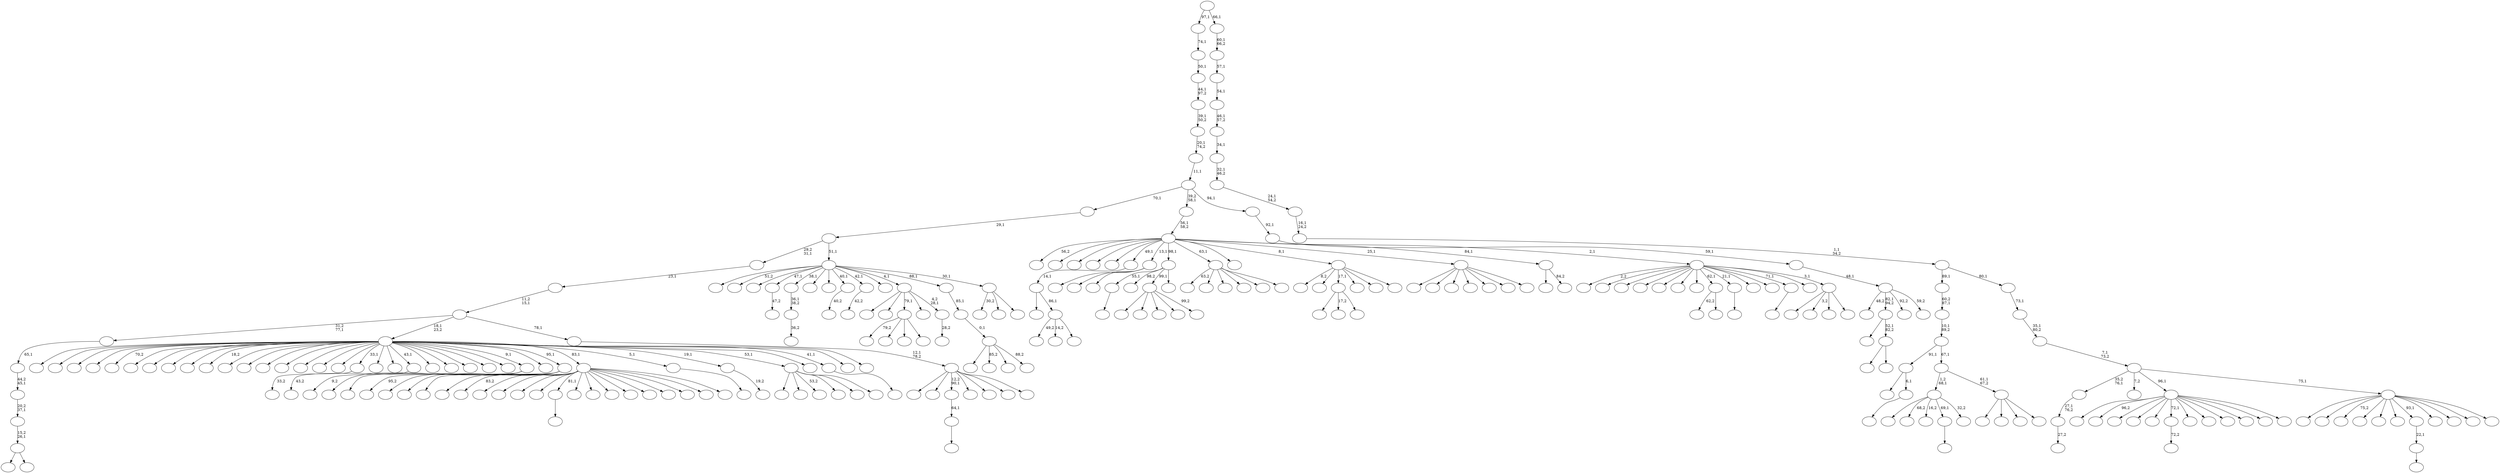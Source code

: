 digraph T {
	300 [label=""]
	299 [label=""]
	298 [label=""]
	297 [label=""]
	296 [label=""]
	295 [label=""]
	294 [label=""]
	293 [label=""]
	292 [label=""]
	291 [label=""]
	290 [label=""]
	289 [label=""]
	288 [label=""]
	287 [label=""]
	286 [label=""]
	285 [label=""]
	284 [label=""]
	283 [label=""]
	282 [label=""]
	281 [label=""]
	280 [label=""]
	279 [label=""]
	278 [label=""]
	277 [label=""]
	276 [label=""]
	275 [label=""]
	274 [label=""]
	273 [label=""]
	272 [label=""]
	271 [label=""]
	270 [label=""]
	269 [label=""]
	268 [label=""]
	267 [label=""]
	266 [label=""]
	265 [label=""]
	264 [label=""]
	263 [label=""]
	262 [label=""]
	261 [label=""]
	260 [label=""]
	259 [label=""]
	258 [label=""]
	257 [label=""]
	256 [label=""]
	255 [label=""]
	254 [label=""]
	253 [label=""]
	252 [label=""]
	251 [label=""]
	250 [label=""]
	249 [label=""]
	248 [label=""]
	247 [label=""]
	246 [label=""]
	245 [label=""]
	244 [label=""]
	243 [label=""]
	242 [label=""]
	241 [label=""]
	240 [label=""]
	239 [label=""]
	238 [label=""]
	237 [label=""]
	236 [label=""]
	235 [label=""]
	234 [label=""]
	233 [label=""]
	232 [label=""]
	231 [label=""]
	230 [label=""]
	229 [label=""]
	228 [label=""]
	227 [label=""]
	226 [label=""]
	225 [label=""]
	224 [label=""]
	223 [label=""]
	222 [label=""]
	221 [label=""]
	220 [label=""]
	219 [label=""]
	218 [label=""]
	217 [label=""]
	216 [label=""]
	215 [label=""]
	214 [label=""]
	213 [label=""]
	212 [label=""]
	211 [label=""]
	210 [label=""]
	209 [label=""]
	208 [label=""]
	207 [label=""]
	206 [label=""]
	205 [label=""]
	204 [label=""]
	203 [label=""]
	202 [label=""]
	201 [label=""]
	200 [label=""]
	199 [label=""]
	198 [label=""]
	197 [label=""]
	196 [label=""]
	195 [label=""]
	194 [label=""]
	193 [label=""]
	192 [label=""]
	191 [label=""]
	190 [label=""]
	189 [label=""]
	188 [label=""]
	187 [label=""]
	186 [label=""]
	185 [label=""]
	184 [label=""]
	183 [label=""]
	182 [label=""]
	181 [label=""]
	180 [label=""]
	179 [label=""]
	178 [label=""]
	177 [label=""]
	176 [label=""]
	175 [label=""]
	174 [label=""]
	173 [label=""]
	172 [label=""]
	171 [label=""]
	170 [label=""]
	169 [label=""]
	168 [label=""]
	167 [label=""]
	166 [label=""]
	165 [label=""]
	164 [label=""]
	163 [label=""]
	162 [label=""]
	161 [label=""]
	160 [label=""]
	159 [label=""]
	158 [label=""]
	157 [label=""]
	156 [label=""]
	155 [label=""]
	154 [label=""]
	153 [label=""]
	152 [label=""]
	151 [label=""]
	150 [label=""]
	149 [label=""]
	148 [label=""]
	147 [label=""]
	146 [label=""]
	145 [label=""]
	144 [label=""]
	143 [label=""]
	142 [label=""]
	141 [label=""]
	140 [label=""]
	139 [label=""]
	138 [label=""]
	137 [label=""]
	136 [label=""]
	135 [label=""]
	134 [label=""]
	133 [label=""]
	132 [label=""]
	131 [label=""]
	130 [label=""]
	129 [label=""]
	128 [label=""]
	127 [label=""]
	126 [label=""]
	125 [label=""]
	124 [label=""]
	123 [label=""]
	122 [label=""]
	121 [label=""]
	120 [label=""]
	119 [label=""]
	118 [label=""]
	117 [label=""]
	116 [label=""]
	115 [label=""]
	114 [label=""]
	113 [label=""]
	112 [label=""]
	111 [label=""]
	110 [label=""]
	109 [label=""]
	108 [label=""]
	107 [label=""]
	106 [label=""]
	105 [label=""]
	104 [label=""]
	103 [label=""]
	102 [label=""]
	101 [label=""]
	100 [label=""]
	99 [label=""]
	98 [label=""]
	97 [label=""]
	96 [label=""]
	95 [label=""]
	94 [label=""]
	93 [label=""]
	92 [label=""]
	91 [label=""]
	90 [label=""]
	89 [label=""]
	88 [label=""]
	87 [label=""]
	86 [label=""]
	85 [label=""]
	84 [label=""]
	83 [label=""]
	82 [label=""]
	81 [label=""]
	80 [label=""]
	79 [label=""]
	78 [label=""]
	77 [label=""]
	76 [label=""]
	75 [label=""]
	74 [label=""]
	73 [label=""]
	72 [label=""]
	71 [label=""]
	70 [label=""]
	69 [label=""]
	68 [label=""]
	67 [label=""]
	66 [label=""]
	65 [label=""]
	64 [label=""]
	63 [label=""]
	62 [label=""]
	61 [label=""]
	60 [label=""]
	59 [label=""]
	58 [label=""]
	57 [label=""]
	56 [label=""]
	55 [label=""]
	54 [label=""]
	53 [label=""]
	52 [label=""]
	51 [label=""]
	50 [label=""]
	49 [label=""]
	48 [label=""]
	47 [label=""]
	46 [label=""]
	45 [label=""]
	44 [label=""]
	43 [label=""]
	42 [label=""]
	41 [label=""]
	40 [label=""]
	39 [label=""]
	38 [label=""]
	37 [label=""]
	36 [label=""]
	35 [label=""]
	34 [label=""]
	33 [label=""]
	32 [label=""]
	31 [label=""]
	30 [label=""]
	29 [label=""]
	28 [label=""]
	27 [label=""]
	26 [label=""]
	25 [label=""]
	24 [label=""]
	23 [label=""]
	22 [label=""]
	21 [label=""]
	20 [label=""]
	19 [label=""]
	18 [label=""]
	17 [label=""]
	16 [label=""]
	15 [label=""]
	14 [label=""]
	13 [label=""]
	12 [label=""]
	11 [label=""]
	10 [label=""]
	9 [label=""]
	8 [label=""]
	7 [label=""]
	6 [label=""]
	5 [label=""]
	4 [label=""]
	3 [label=""]
	2 [label=""]
	1 [label=""]
	0 [label=""]
	293 -> 294 [label=""]
	280 -> 281 [label="27,2"]
	279 -> 280 [label="27,1\n76,2"]
	245 -> 246 [label="47,2"]
	243 -> 284 [label=""]
	243 -> 244 [label=""]
	242 -> 243 [label="15,2\n26,1"]
	241 -> 242 [label="20,2\n37,1"]
	240 -> 241 [label="44,2\n45,1"]
	239 -> 240 [label="65,1"]
	235 -> 236 [label="72,2"]
	230 -> 231 [label="36,2"]
	229 -> 230 [label="36,1\n38,2"]
	216 -> 217 [label=""]
	215 -> 270 [label=""]
	215 -> 216 [label="6,1"]
	213 -> 214 [label=""]
	212 -> 213 [label="22,1"]
	188 -> 292 [label="49,2"]
	188 -> 223 [label="14,2"]
	188 -> 189 [label=""]
	187 -> 275 [label=""]
	187 -> 188 [label="86,1"]
	186 -> 187 [label="14,1"]
	184 -> 185 [label=""]
	177 -> 178 [label="33,2"]
	174 -> 175 [label=""]
	173 -> 174 [label="64,1"]
	163 -> 274 [label=""]
	163 -> 196 [label="17,2"]
	163 -> 164 [label=""]
	158 -> 221 [label=""]
	158 -> 220 [label=""]
	158 -> 159 [label=""]
	155 -> 156 [label="43,2"]
	146 -> 147 [label="40,2"]
	144 -> 282 [label=""]
	144 -> 204 [label=""]
	144 -> 169 [label=""]
	144 -> 149 [label=""]
	144 -> 145 [label="99,2"]
	142 -> 192 [label=""]
	142 -> 143 [label=""]
	141 -> 201 [label=""]
	141 -> 142 [label="52,1\n82,2"]
	136 -> 137 [label="42,2"]
	133 -> 200 [label="62,2"]
	133 -> 134 [label=""]
	119 -> 293 [label="55,1"]
	119 -> 211 [label="98,2"]
	119 -> 144 [label="99,1"]
	119 -> 120 [label=""]
	115 -> 286 [label="9,2"]
	115 -> 182 [label=""]
	115 -> 116 [label=""]
	110 -> 247 [label="63,2"]
	110 -> 232 [label=""]
	110 -> 207 [label=""]
	110 -> 183 [label=""]
	110 -> 139 [label=""]
	110 -> 111 [label=""]
	107 -> 108 [label=""]
	105 -> 296 [label="79,2"]
	105 -> 176 [label=""]
	105 -> 161 [label=""]
	105 -> 106 [label=""]
	98 -> 272 [label="95,2"]
	98 -> 179 [label=""]
	98 -> 162 [label=""]
	98 -> 99 [label=""]
	93 -> 288 [label=""]
	93 -> 285 [label="83,2"]
	93 -> 277 [label=""]
	93 -> 253 [label=""]
	93 -> 238 [label=""]
	93 -> 218 [label=""]
	93 -> 184 [label="81,1"]
	93 -> 180 [label=""]
	93 -> 166 [label=""]
	93 -> 165 [label=""]
	93 -> 154 [label=""]
	93 -> 129 [label=""]
	93 -> 109 [label=""]
	93 -> 96 [label=""]
	93 -> 95 [label=""]
	93 -> 94 [label=""]
	91 -> 92 [label=""]
	88 -> 89 [label="19,2"]
	84 -> 291 [label=""]
	84 -> 262 [label=""]
	84 -> 248 [label="53,2"]
	84 -> 205 [label=""]
	84 -> 152 [label=""]
	84 -> 85 [label=""]
	79 -> 80 [label=""]
	77 -> 78 [label=""]
	75 -> 297 [label=""]
	75 -> 287 [label="96,2"]
	75 -> 276 [label=""]
	75 -> 267 [label=""]
	75 -> 252 [label=""]
	75 -> 235 [label="72,1"]
	75 -> 233 [label=""]
	75 -> 222 [label=""]
	75 -> 203 [label=""]
	75 -> 130 [label=""]
	75 -> 121 [label=""]
	75 -> 76 [label=""]
	72 -> 73 [label="28,2"]
	71 -> 153 [label=""]
	71 -> 148 [label=""]
	71 -> 105 [label="79,1"]
	71 -> 87 [label=""]
	71 -> 72 [label="4,2\n28,1"]
	69 -> 249 [label=""]
	69 -> 198 [label="68,2"]
	69 -> 83 [label="16,2"]
	69 -> 77 [label="69,1"]
	69 -> 70 [label="32,2"]
	67 -> 168 [label=""]
	67 -> 132 [label=""]
	67 -> 90 [label=""]
	67 -> 68 [label=""]
	66 -> 69 [label="1,2\n68,1"]
	66 -> 67 [label="61,1\n67,2"]
	65 -> 215 [label="91,1"]
	65 -> 66 [label="67,1"]
	64 -> 65 [label="10,1\n89,2"]
	63 -> 64 [label="60,2\n87,1"]
	60 -> 259 [label="8,2"]
	60 -> 210 [label=""]
	60 -> 163 [label="17,1"]
	60 -> 123 [label=""]
	60 -> 101 [label=""]
	60 -> 61 [label=""]
	58 -> 172 [label=""]
	58 -> 135 [label=""]
	58 -> 124 [label=""]
	58 -> 112 [label=""]
	58 -> 97 [label=""]
	58 -> 62 [label=""]
	58 -> 59 [label=""]
	55 -> 299 [label=""]
	55 -> 290 [label=""]
	55 -> 289 [label=""]
	55 -> 271 [label=""]
	55 -> 268 [label="70,2"]
	55 -> 263 [label=""]
	55 -> 258 [label=""]
	55 -> 251 [label=""]
	55 -> 237 [label=""]
	55 -> 234 [label="18,2"]
	55 -> 224 [label=""]
	55 -> 208 [label=""]
	55 -> 197 [label=""]
	55 -> 195 [label=""]
	55 -> 193 [label=""]
	55 -> 191 [label=""]
	55 -> 181 [label=""]
	55 -> 177 [label="33,1"]
	55 -> 167 [label=""]
	55 -> 160 [label=""]
	55 -> 155 [label="43,1"]
	55 -> 151 [label=""]
	55 -> 140 [label=""]
	55 -> 127 [label=""]
	55 -> 122 [label=""]
	55 -> 118 [label=""]
	55 -> 115 [label="9,1"]
	55 -> 104 [label=""]
	55 -> 98 [label="95,1"]
	55 -> 93 [label="83,1"]
	55 -> 91 [label="5,1"]
	55 -> 88 [label="19,1"]
	55 -> 84 [label="53,1"]
	55 -> 81 [label=""]
	55 -> 79 [label="41,1"]
	55 -> 74 [label=""]
	55 -> 56 [label=""]
	53 -> 54 [label=""]
	50 -> 256 [label=""]
	50 -> 250 [label=""]
	50 -> 173 [label="12,2\n90,1"]
	50 -> 131 [label=""]
	50 -> 117 [label=""]
	50 -> 103 [label=""]
	50 -> 51 [label=""]
	49 -> 50 [label="12,1\n78,2"]
	48 -> 239 [label="31,2\n77,1"]
	48 -> 55 [label="18,1\n23,2"]
	48 -> 49 [label="78,1"]
	47 -> 48 [label="11,2\n15,1"]
	46 -> 47 [label="23,1"]
	44 -> 260 [label=""]
	44 -> 206 [label="85,2"]
	44 -> 113 [label=""]
	44 -> 45 [label="88,2"]
	43 -> 44 [label="0,1"]
	42 -> 43 [label="85,1"]
	40 -> 170 [label="30,2"]
	40 -> 57 [label=""]
	40 -> 41 [label=""]
	39 -> 266 [label=""]
	39 -> 264 [label="51,2"]
	39 -> 261 [label=""]
	39 -> 245 [label="47,1"]
	39 -> 229 [label="38,1"]
	39 -> 228 [label=""]
	39 -> 194 [label=""]
	39 -> 146 [label="40,1"]
	39 -> 136 [label="42,1"]
	39 -> 125 [label=""]
	39 -> 71 [label="4,1"]
	39 -> 42 [label="88,1"]
	39 -> 40 [label="30,1"]
	38 -> 46 [label="29,2\n31,1"]
	38 -> 39 [label="51,1"]
	37 -> 38 [label="29,1"]
	35 -> 128 [label=""]
	35 -> 36 [label="84,2"]
	32 -> 226 [label=""]
	32 -> 219 [label="3,2"]
	32 -> 150 [label=""]
	32 -> 33 [label=""]
	31 -> 278 [label="2,2"]
	31 -> 273 [label=""]
	31 -> 257 [label=""]
	31 -> 254 [label=""]
	31 -> 190 [label=""]
	31 -> 157 [label=""]
	31 -> 138 [label=""]
	31 -> 133 [label="62,1"]
	31 -> 107 [label="21,1"]
	31 -> 100 [label=""]
	31 -> 82 [label=""]
	31 -> 53 [label="71,1"]
	31 -> 34 [label=""]
	31 -> 32 [label="3,1"]
	30 -> 265 [label="56,2"]
	30 -> 227 [label=""]
	30 -> 225 [label=""]
	30 -> 209 [label=""]
	30 -> 202 [label=""]
	30 -> 186 [label="49,1"]
	30 -> 158 [label="13,1"]
	30 -> 119 [label="98,1"]
	30 -> 110 [label="63,1"]
	30 -> 102 [label=""]
	30 -> 60 [label="8,1"]
	30 -> 58 [label="25,1"]
	30 -> 35 [label="84,1"]
	30 -> 31 [label="2,1"]
	29 -> 30 [label="56,1\n58,2"]
	27 -> 171 [label="48,2"]
	27 -> 141 [label="82,1\n94,2"]
	27 -> 52 [label="92,2"]
	27 -> 28 [label="59,2"]
	26 -> 27 [label="48,1"]
	25 -> 26 [label="59,1"]
	24 -> 25 [label="92,1"]
	23 -> 37 [label="70,1"]
	23 -> 29 [label="39,2\n58,1"]
	23 -> 24 [label="94,1"]
	22 -> 23 [label="11,1"]
	21 -> 22 [label="20,1\n74,2"]
	20 -> 21 [label="39,1\n50,2"]
	19 -> 20 [label="44,1\n97,2"]
	18 -> 19 [label="50,1"]
	17 -> 18 [label="74,1"]
	15 -> 300 [label=""]
	15 -> 298 [label=""]
	15 -> 295 [label="75,2"]
	15 -> 283 [label=""]
	15 -> 269 [label=""]
	15 -> 255 [label=""]
	15 -> 212 [label="93,1"]
	15 -> 199 [label=""]
	15 -> 114 [label=""]
	15 -> 86 [label=""]
	15 -> 16 [label=""]
	14 -> 279 [label="35,2\n76,1"]
	14 -> 126 [label="7,2"]
	14 -> 75 [label="96,1"]
	14 -> 15 [label="75,1"]
	13 -> 14 [label="7,1\n73,2"]
	12 -> 13 [label="35,1\n80,2"]
	11 -> 12 [label="73,1"]
	10 -> 63 [label="89,1"]
	10 -> 11 [label="80,1"]
	9 -> 10 [label="1,1\n34,2"]
	8 -> 9 [label="16,1\n24,2"]
	7 -> 8 [label="24,1\n54,2"]
	6 -> 7 [label="32,1\n46,2"]
	5 -> 6 [label="34,1"]
	4 -> 5 [label="46,1\n57,2"]
	3 -> 4 [label="54,1"]
	2 -> 3 [label="57,1"]
	1 -> 2 [label="60,1\n66,2"]
	0 -> 17 [label="97,1"]
	0 -> 1 [label="66,1"]
}
